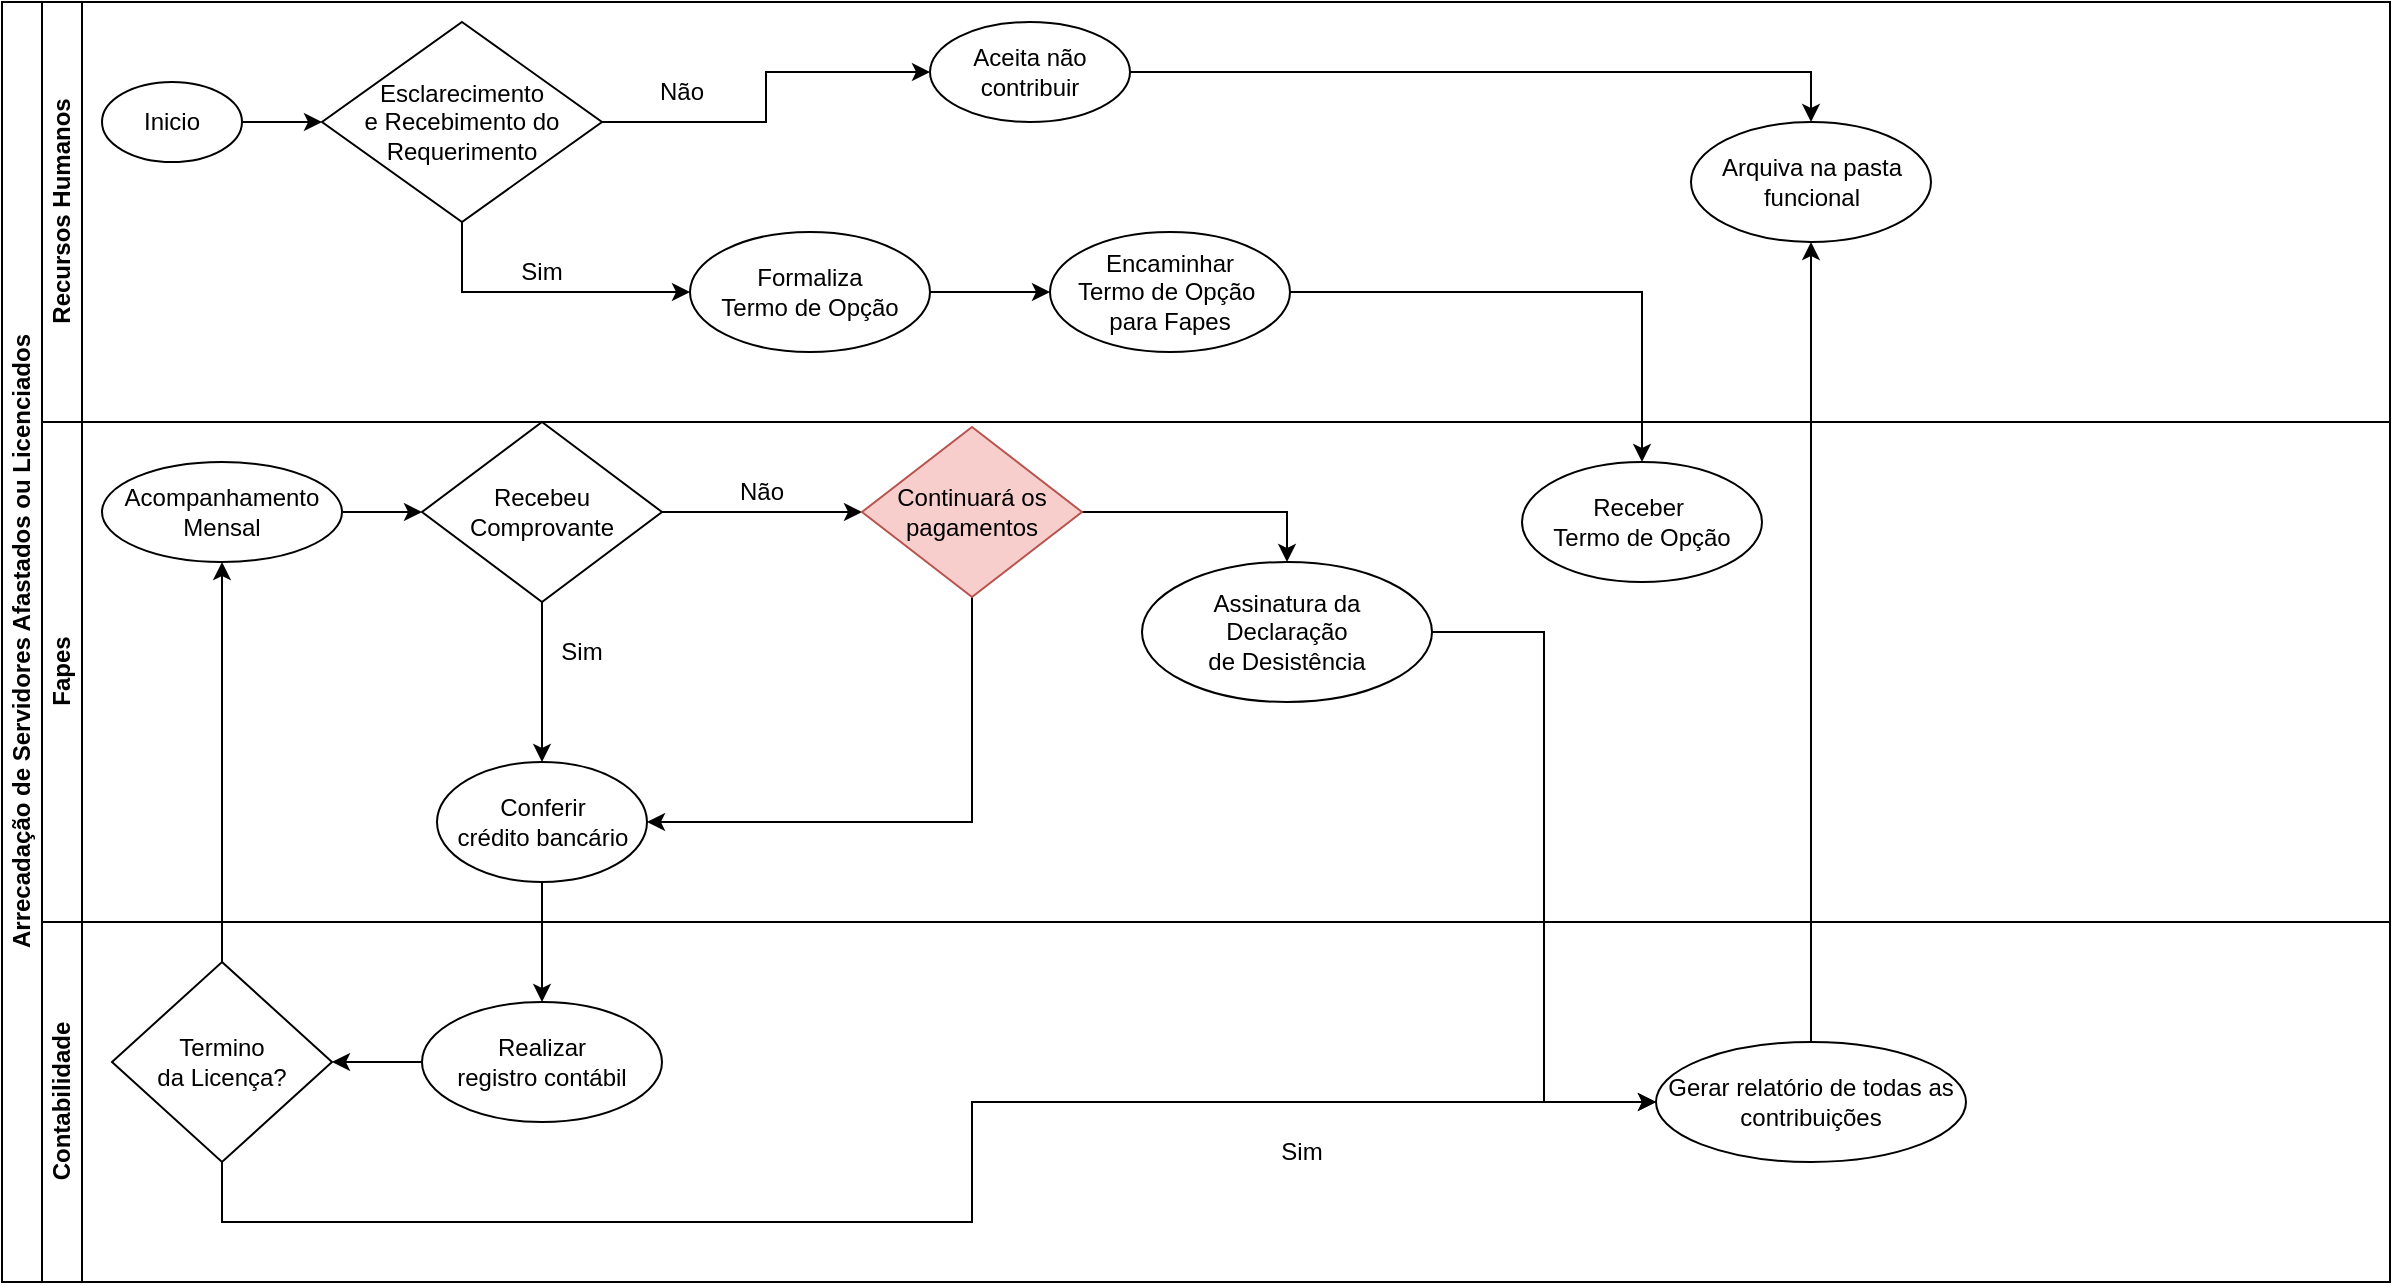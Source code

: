 <mxfile version="20.8.23" type="github">
  <diagram name="Página-1" id="l37Q24IVZ8yOkLSI_JN-">
    <mxGraphModel dx="1010" dy="550" grid="1" gridSize="10" guides="1" tooltips="1" connect="1" arrows="1" fold="1" page="1" pageScale="1" pageWidth="827" pageHeight="1169" math="0" shadow="0">
      <root>
        <mxCell id="0" />
        <mxCell id="1" parent="0" />
        <mxCell id="MvxDgEqVquc-xp-ZEuq6-5" value="Arrecadação de Servidores Afastados ou Licenciados" style="swimlane;childLayout=stackLayout;resizeParent=1;resizeParentMax=0;horizontal=0;startSize=20;horizontalStack=0;html=1;" parent="1" vertex="1">
          <mxGeometry y="20" width="1194" height="640" as="geometry" />
        </mxCell>
        <mxCell id="MvxDgEqVquc-xp-ZEuq6-6" value="Recursos Humanos" style="swimlane;startSize=20;horizontal=0;html=1;" parent="MvxDgEqVquc-xp-ZEuq6-5" vertex="1">
          <mxGeometry x="20" width="1174" height="210" as="geometry" />
        </mxCell>
        <mxCell id="p05mP-z_Fll3wxopkXUX-2" style="edgeStyle=orthogonalEdgeStyle;rounded=0;orthogonalLoop=1;jettySize=auto;html=1;entryX=0;entryY=0.5;entryDx=0;entryDy=0;" edge="1" parent="MvxDgEqVquc-xp-ZEuq6-6" source="_O740W1WQojqCN1uwi9A-1" target="p05mP-z_Fll3wxopkXUX-1">
          <mxGeometry relative="1" as="geometry" />
        </mxCell>
        <mxCell id="_O740W1WQojqCN1uwi9A-1" value="Inicio" style="ellipse;whiteSpace=wrap;html=1;" parent="MvxDgEqVquc-xp-ZEuq6-6" vertex="1">
          <mxGeometry x="30" y="40" width="70" height="40" as="geometry" />
        </mxCell>
        <mxCell id="p05mP-z_Fll3wxopkXUX-4" style="edgeStyle=orthogonalEdgeStyle;rounded=0;orthogonalLoop=1;jettySize=auto;html=1;entryX=0.5;entryY=0;entryDx=0;entryDy=0;" edge="1" parent="MvxDgEqVquc-xp-ZEuq6-6" source="_O740W1WQojqCN1uwi9A-3" target="_O740W1WQojqCN1uwi9A-30">
          <mxGeometry relative="1" as="geometry" />
        </mxCell>
        <mxCell id="_O740W1WQojqCN1uwi9A-3" value="Aceita não contribuir" style="ellipse;whiteSpace=wrap;html=1;" parent="MvxDgEqVquc-xp-ZEuq6-6" vertex="1">
          <mxGeometry x="444" y="10" width="100" height="50" as="geometry" />
        </mxCell>
        <mxCell id="_O740W1WQojqCN1uwi9A-14" value="" style="edgeStyle=orthogonalEdgeStyle;rounded=0;orthogonalLoop=1;jettySize=auto;html=1;" parent="MvxDgEqVquc-xp-ZEuq6-6" source="_O740W1WQojqCN1uwi9A-10" target="_O740W1WQojqCN1uwi9A-13" edge="1">
          <mxGeometry relative="1" as="geometry" />
        </mxCell>
        <mxCell id="_O740W1WQojqCN1uwi9A-10" value="Formaliza &lt;br&gt;Termo de Opção" style="ellipse;whiteSpace=wrap;html=1;" parent="MvxDgEqVquc-xp-ZEuq6-6" vertex="1">
          <mxGeometry x="324" y="115" width="120" height="60" as="geometry" />
        </mxCell>
        <mxCell id="_O740W1WQojqCN1uwi9A-13" value="Encaminhar&lt;br&gt;Termo de Opção&amp;nbsp;&lt;br&gt;para Fapes" style="ellipse;whiteSpace=wrap;html=1;" parent="MvxDgEqVquc-xp-ZEuq6-6" vertex="1">
          <mxGeometry x="504" y="115" width="120" height="60" as="geometry" />
        </mxCell>
        <mxCell id="_O740W1WQojqCN1uwi9A-30" value="Arquiva na pasta funcional" style="ellipse;whiteSpace=wrap;html=1;" parent="MvxDgEqVquc-xp-ZEuq6-6" vertex="1">
          <mxGeometry x="824.5" y="60" width="120" height="60" as="geometry" />
        </mxCell>
        <mxCell id="p05mP-z_Fll3wxopkXUX-3" style="edgeStyle=orthogonalEdgeStyle;rounded=0;orthogonalLoop=1;jettySize=auto;html=1;entryX=0;entryY=0.5;entryDx=0;entryDy=0;" edge="1" parent="MvxDgEqVquc-xp-ZEuq6-6" source="p05mP-z_Fll3wxopkXUX-1" target="_O740W1WQojqCN1uwi9A-3">
          <mxGeometry relative="1" as="geometry" />
        </mxCell>
        <mxCell id="p05mP-z_Fll3wxopkXUX-7" style="edgeStyle=orthogonalEdgeStyle;rounded=0;orthogonalLoop=1;jettySize=auto;html=1;entryX=0;entryY=0.5;entryDx=0;entryDy=0;" edge="1" parent="MvxDgEqVquc-xp-ZEuq6-6" source="p05mP-z_Fll3wxopkXUX-1" target="_O740W1WQojqCN1uwi9A-10">
          <mxGeometry relative="1" as="geometry">
            <Array as="points">
              <mxPoint x="210" y="145" />
            </Array>
          </mxGeometry>
        </mxCell>
        <mxCell id="p05mP-z_Fll3wxopkXUX-1" value="Esclarecimento &lt;br&gt;e Recebimento do Requerimento" style="rhombus;whiteSpace=wrap;html=1;" vertex="1" parent="MvxDgEqVquc-xp-ZEuq6-6">
          <mxGeometry x="140" y="10" width="140" height="100" as="geometry" />
        </mxCell>
        <mxCell id="p05mP-z_Fll3wxopkXUX-5" value="Sim" style="text;html=1;strokeColor=none;fillColor=none;align=center;verticalAlign=middle;whiteSpace=wrap;rounded=0;" vertex="1" parent="MvxDgEqVquc-xp-ZEuq6-6">
          <mxGeometry x="220" y="120" width="60" height="30" as="geometry" />
        </mxCell>
        <mxCell id="p05mP-z_Fll3wxopkXUX-6" value="Não" style="text;html=1;strokeColor=none;fillColor=none;align=center;verticalAlign=middle;whiteSpace=wrap;rounded=0;" vertex="1" parent="MvxDgEqVquc-xp-ZEuq6-6">
          <mxGeometry x="290" y="30" width="60" height="30" as="geometry" />
        </mxCell>
        <mxCell id="MvxDgEqVquc-xp-ZEuq6-8" value="Fapes" style="swimlane;startSize=20;horizontal=0;html=1;" parent="MvxDgEqVquc-xp-ZEuq6-5" vertex="1">
          <mxGeometry x="20" y="210" width="1174" height="250" as="geometry">
            <mxRectangle x="20" y="240" width="460" height="30" as="alternateBounds" />
          </mxGeometry>
        </mxCell>
        <mxCell id="_O740W1WQojqCN1uwi9A-42" style="edgeStyle=orthogonalEdgeStyle;rounded=0;orthogonalLoop=1;jettySize=auto;html=1;" parent="MvxDgEqVquc-xp-ZEuq6-8" source="_O740W1WQojqCN1uwi9A-15" target="_O740W1WQojqCN1uwi9A-40" edge="1">
          <mxGeometry relative="1" as="geometry" />
        </mxCell>
        <mxCell id="_O740W1WQojqCN1uwi9A-15" value="Acompanhamento&lt;br&gt;Mensal" style="ellipse;whiteSpace=wrap;html=1;" parent="MvxDgEqVquc-xp-ZEuq6-8" vertex="1">
          <mxGeometry x="30" y="20" width="120" height="50" as="geometry" />
        </mxCell>
        <mxCell id="_O740W1WQojqCN1uwi9A-16" value="Assinatura da &lt;br&gt;Declaração &lt;br&gt;de Desistência" style="ellipse;whiteSpace=wrap;html=1;" parent="MvxDgEqVquc-xp-ZEuq6-8" vertex="1">
          <mxGeometry x="550" y="70" width="145" height="70" as="geometry" />
        </mxCell>
        <mxCell id="_O740W1WQojqCN1uwi9A-18" value="Conferir &lt;br&gt;crédito bancário" style="ellipse;whiteSpace=wrap;html=1;" parent="MvxDgEqVquc-xp-ZEuq6-8" vertex="1">
          <mxGeometry x="197.5" y="170" width="105" height="60" as="geometry" />
        </mxCell>
        <mxCell id="_O740W1WQojqCN1uwi9A-41" style="edgeStyle=orthogonalEdgeStyle;rounded=0;orthogonalLoop=1;jettySize=auto;html=1;" parent="MvxDgEqVquc-xp-ZEuq6-8" source="_O740W1WQojqCN1uwi9A-40" target="_O740W1WQojqCN1uwi9A-18" edge="1">
          <mxGeometry relative="1" as="geometry" />
        </mxCell>
        <mxCell id="p05mP-z_Fll3wxopkXUX-12" style="edgeStyle=orthogonalEdgeStyle;rounded=0;orthogonalLoop=1;jettySize=auto;html=1;" edge="1" parent="MvxDgEqVquc-xp-ZEuq6-8" source="_O740W1WQojqCN1uwi9A-40" target="p05mP-z_Fll3wxopkXUX-11">
          <mxGeometry relative="1" as="geometry" />
        </mxCell>
        <mxCell id="_O740W1WQojqCN1uwi9A-40" value="Recebeu Comprovante" style="rhombus;whiteSpace=wrap;html=1;" parent="MvxDgEqVquc-xp-ZEuq6-8" vertex="1">
          <mxGeometry x="190" width="120" height="90" as="geometry" />
        </mxCell>
        <mxCell id="_O740W1WQojqCN1uwi9A-44" value="Sim" style="text;html=1;strokeColor=none;fillColor=none;align=center;verticalAlign=middle;whiteSpace=wrap;rounded=0;" parent="MvxDgEqVquc-xp-ZEuq6-8" vertex="1">
          <mxGeometry x="240" y="100" width="60" height="30" as="geometry" />
        </mxCell>
        <mxCell id="_O740W1WQojqCN1uwi9A-45" value="Não" style="text;html=1;strokeColor=none;fillColor=none;align=center;verticalAlign=middle;whiteSpace=wrap;rounded=0;" parent="MvxDgEqVquc-xp-ZEuq6-8" vertex="1">
          <mxGeometry x="330" y="20" width="60" height="30" as="geometry" />
        </mxCell>
        <mxCell id="p05mP-z_Fll3wxopkXUX-8" value="Receber&amp;nbsp;&lt;br&gt;Termo de Opção" style="ellipse;whiteSpace=wrap;html=1;" vertex="1" parent="MvxDgEqVquc-xp-ZEuq6-8">
          <mxGeometry x="740" y="20" width="120" height="60" as="geometry" />
        </mxCell>
        <mxCell id="p05mP-z_Fll3wxopkXUX-13" style="edgeStyle=orthogonalEdgeStyle;rounded=0;orthogonalLoop=1;jettySize=auto;html=1;entryX=1;entryY=0.5;entryDx=0;entryDy=0;" edge="1" parent="MvxDgEqVquc-xp-ZEuq6-8" source="p05mP-z_Fll3wxopkXUX-11" target="_O740W1WQojqCN1uwi9A-18">
          <mxGeometry relative="1" as="geometry">
            <Array as="points">
              <mxPoint x="465" y="200" />
            </Array>
          </mxGeometry>
        </mxCell>
        <mxCell id="p05mP-z_Fll3wxopkXUX-14" style="edgeStyle=orthogonalEdgeStyle;rounded=0;orthogonalLoop=1;jettySize=auto;html=1;entryX=0.5;entryY=0;entryDx=0;entryDy=0;" edge="1" parent="MvxDgEqVquc-xp-ZEuq6-8" source="p05mP-z_Fll3wxopkXUX-11" target="_O740W1WQojqCN1uwi9A-16">
          <mxGeometry relative="1" as="geometry" />
        </mxCell>
        <mxCell id="p05mP-z_Fll3wxopkXUX-11" value="Continuará os&lt;br&gt;pagamentos" style="rhombus;whiteSpace=wrap;html=1;fillColor=#f8cecc;strokeColor=#b85450;" vertex="1" parent="MvxDgEqVquc-xp-ZEuq6-8">
          <mxGeometry x="410" y="2.5" width="110" height="85" as="geometry" />
        </mxCell>
        <mxCell id="MvxDgEqVquc-xp-ZEuq6-12" value="Contabilidade" style="swimlane;startSize=20;horizontal=0;html=1;" parent="MvxDgEqVquc-xp-ZEuq6-5" vertex="1">
          <mxGeometry x="20" y="460" width="1174" height="180" as="geometry" />
        </mxCell>
        <mxCell id="_O740W1WQojqCN1uwi9A-39" style="edgeStyle=orthogonalEdgeStyle;rounded=0;orthogonalLoop=1;jettySize=auto;html=1;" parent="MvxDgEqVquc-xp-ZEuq6-12" source="_O740W1WQojqCN1uwi9A-22" target="_O740W1WQojqCN1uwi9A-35" edge="1">
          <mxGeometry relative="1" as="geometry" />
        </mxCell>
        <mxCell id="_O740W1WQojqCN1uwi9A-22" value="Realizar &lt;br&gt;registro contábil" style="ellipse;whiteSpace=wrap;html=1;" parent="MvxDgEqVquc-xp-ZEuq6-12" vertex="1">
          <mxGeometry x="190" y="40" width="120" height="60" as="geometry" />
        </mxCell>
        <mxCell id="_O740W1WQojqCN1uwi9A-28" value="Gerar relatório de todas as contribuições" style="ellipse;whiteSpace=wrap;html=1;" parent="MvxDgEqVquc-xp-ZEuq6-12" vertex="1">
          <mxGeometry x="807" y="60" width="155" height="60" as="geometry" />
        </mxCell>
        <mxCell id="_O740W1WQojqCN1uwi9A-34" value="Sim" style="text;html=1;strokeColor=none;fillColor=none;align=center;verticalAlign=middle;whiteSpace=wrap;rounded=0;" parent="MvxDgEqVquc-xp-ZEuq6-12" vertex="1">
          <mxGeometry x="600" y="100" width="60" height="30" as="geometry" />
        </mxCell>
        <mxCell id="_O740W1WQojqCN1uwi9A-36" style="edgeStyle=orthogonalEdgeStyle;rounded=0;orthogonalLoop=1;jettySize=auto;html=1;exitX=0.5;exitY=1;exitDx=0;exitDy=0;" parent="MvxDgEqVquc-xp-ZEuq6-12" source="_O740W1WQojqCN1uwi9A-35" target="_O740W1WQojqCN1uwi9A-28" edge="1">
          <mxGeometry relative="1" as="geometry">
            <Array as="points">
              <mxPoint x="90" y="150" />
              <mxPoint x="465" y="150" />
              <mxPoint x="465" y="90" />
            </Array>
          </mxGeometry>
        </mxCell>
        <mxCell id="_O740W1WQojqCN1uwi9A-35" value="Termino &lt;br&gt;da Licença?" style="rhombus;whiteSpace=wrap;html=1;" parent="MvxDgEqVquc-xp-ZEuq6-12" vertex="1">
          <mxGeometry x="35" y="20" width="110" height="100" as="geometry" />
        </mxCell>
        <mxCell id="_O740W1WQojqCN1uwi9A-23" style="edgeStyle=orthogonalEdgeStyle;rounded=0;orthogonalLoop=1;jettySize=auto;html=1;" parent="MvxDgEqVquc-xp-ZEuq6-5" source="_O740W1WQojqCN1uwi9A-18" target="_O740W1WQojqCN1uwi9A-22" edge="1">
          <mxGeometry relative="1" as="geometry" />
        </mxCell>
        <mxCell id="_O740W1WQojqCN1uwi9A-31" value="" style="edgeStyle=orthogonalEdgeStyle;rounded=0;orthogonalLoop=1;jettySize=auto;html=1;" parent="MvxDgEqVquc-xp-ZEuq6-5" source="_O740W1WQojqCN1uwi9A-28" target="_O740W1WQojqCN1uwi9A-30" edge="1">
          <mxGeometry relative="1" as="geometry" />
        </mxCell>
        <mxCell id="p05mP-z_Fll3wxopkXUX-9" style="edgeStyle=orthogonalEdgeStyle;rounded=0;orthogonalLoop=1;jettySize=auto;html=1;" edge="1" parent="MvxDgEqVquc-xp-ZEuq6-5" source="_O740W1WQojqCN1uwi9A-13" target="p05mP-z_Fll3wxopkXUX-8">
          <mxGeometry relative="1" as="geometry" />
        </mxCell>
        <mxCell id="p05mP-z_Fll3wxopkXUX-10" style="edgeStyle=orthogonalEdgeStyle;rounded=0;orthogonalLoop=1;jettySize=auto;html=1;entryX=0.5;entryY=1;entryDx=0;entryDy=0;" edge="1" parent="MvxDgEqVquc-xp-ZEuq6-5" source="_O740W1WQojqCN1uwi9A-35" target="_O740W1WQojqCN1uwi9A-15">
          <mxGeometry relative="1" as="geometry" />
        </mxCell>
        <mxCell id="p05mP-z_Fll3wxopkXUX-15" style="edgeStyle=orthogonalEdgeStyle;rounded=0;orthogonalLoop=1;jettySize=auto;html=1;entryX=0;entryY=0.5;entryDx=0;entryDy=0;" edge="1" parent="MvxDgEqVquc-xp-ZEuq6-5" source="_O740W1WQojqCN1uwi9A-16" target="_O740W1WQojqCN1uwi9A-28">
          <mxGeometry relative="1" as="geometry" />
        </mxCell>
      </root>
    </mxGraphModel>
  </diagram>
</mxfile>
